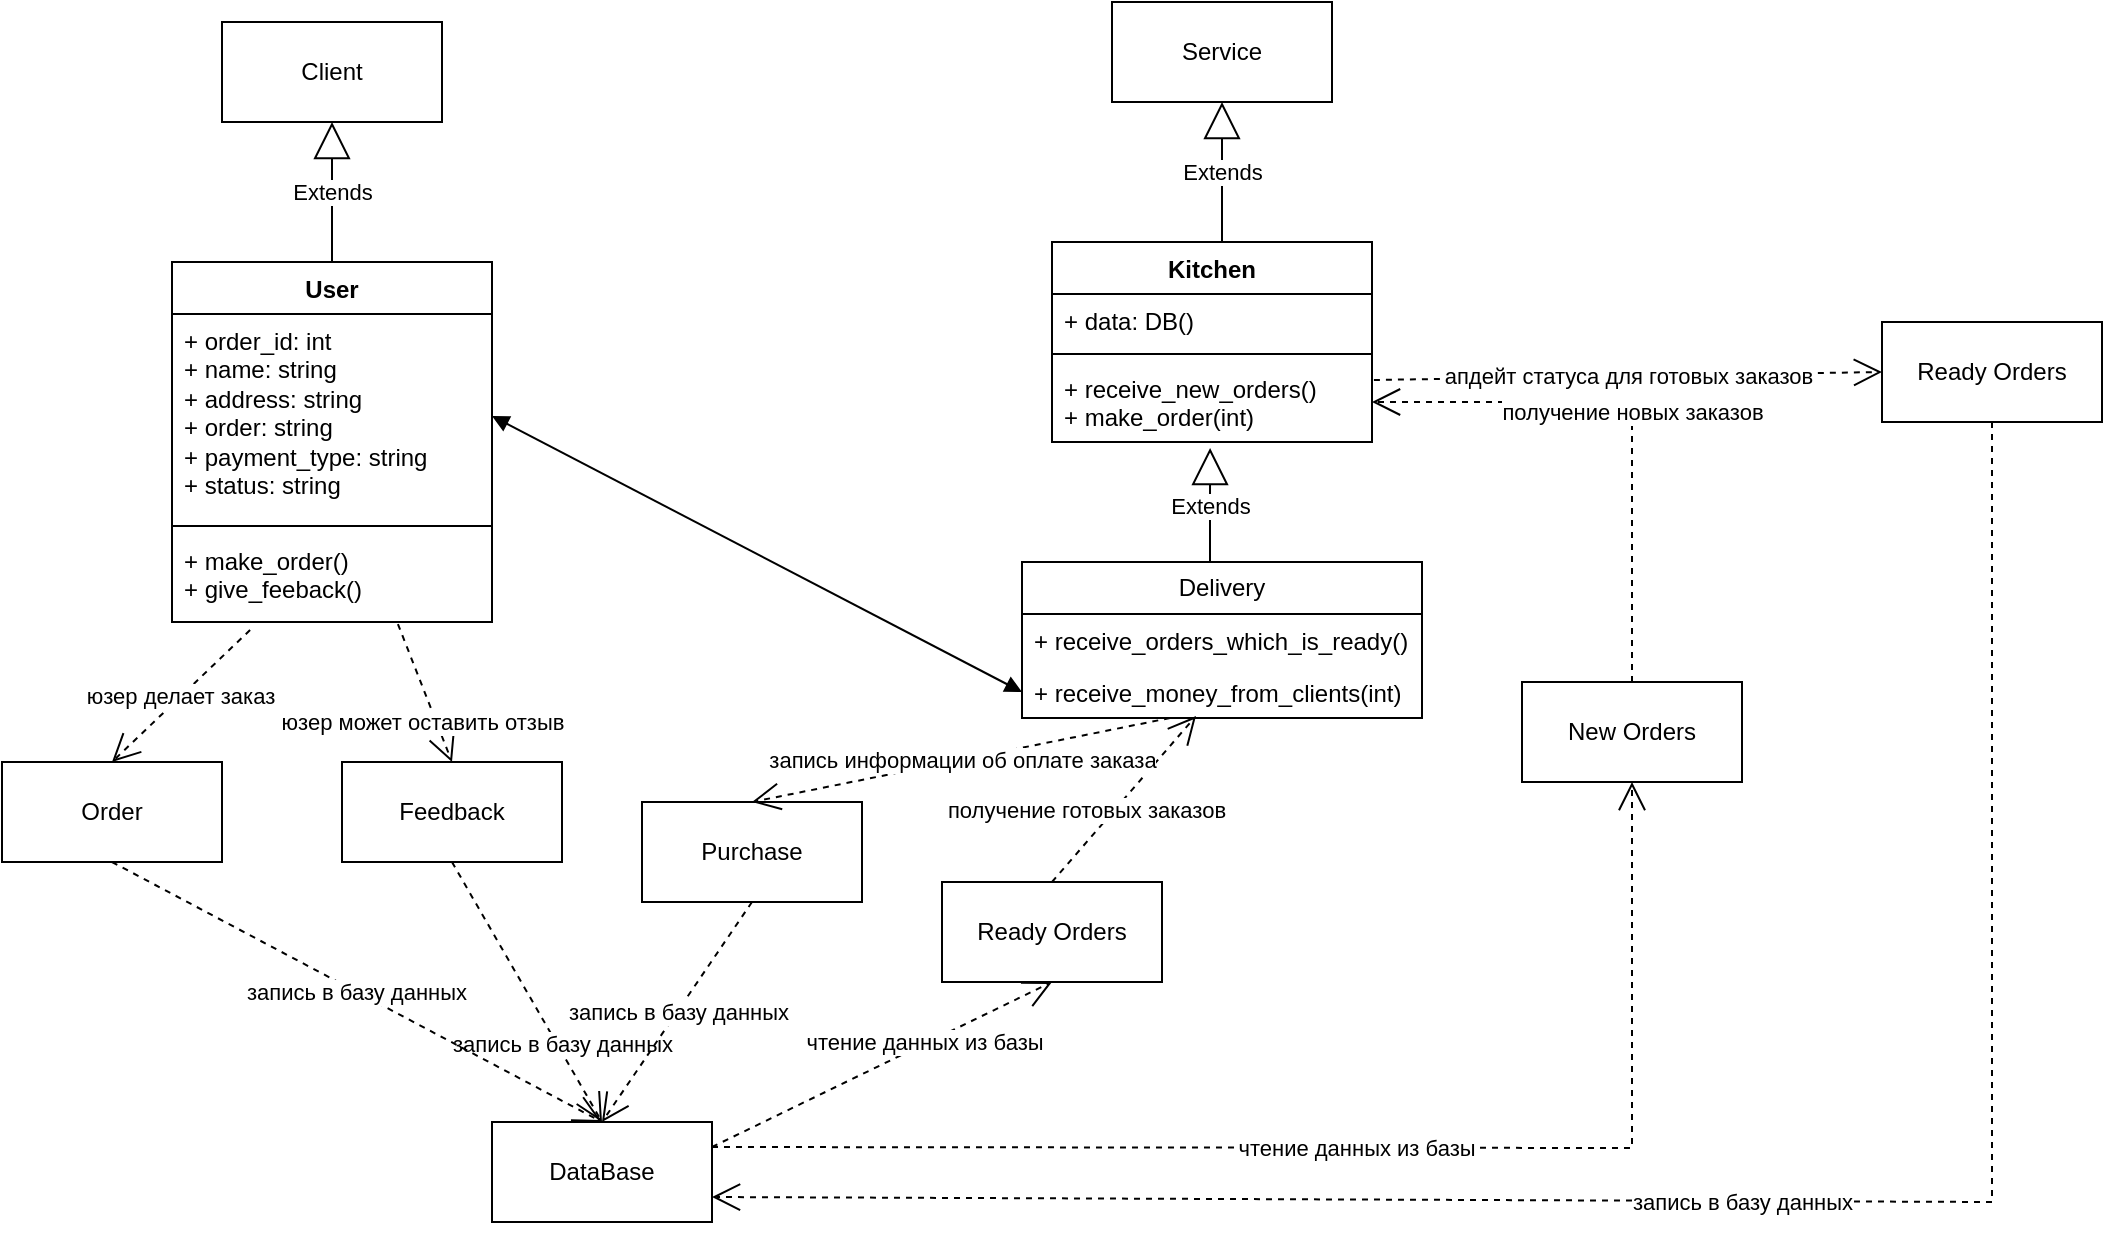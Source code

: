 <mxfile version="21.3.2" type="device">
  <diagram name="Page-1" id="K2pM_rMQWQo787NUlK6-">
    <mxGraphModel dx="2055" dy="788" grid="1" gridSize="10" guides="1" tooltips="1" connect="1" arrows="1" fold="1" page="1" pageScale="1" pageWidth="850" pageHeight="1100" math="0" shadow="0">
      <root>
        <mxCell id="0" />
        <mxCell id="1" parent="0" />
        <mxCell id="g8oJiTdSOKs6w7evgSrv-41" value="Client" style="html=1;whiteSpace=wrap;" vertex="1" parent="1">
          <mxGeometry y="40" width="110" height="50" as="geometry" />
        </mxCell>
        <mxCell id="g8oJiTdSOKs6w7evgSrv-42" value="Extends" style="endArrow=block;endSize=16;endFill=0;html=1;rounded=0;entryX=0.5;entryY=1;entryDx=0;entryDy=0;" edge="1" parent="1" target="g8oJiTdSOKs6w7evgSrv-41">
          <mxGeometry width="160" relative="1" as="geometry">
            <mxPoint x="55" y="160" as="sourcePoint" />
            <mxPoint x="390" y="310" as="targetPoint" />
          </mxGeometry>
        </mxCell>
        <mxCell id="g8oJiTdSOKs6w7evgSrv-44" value="User" style="swimlane;fontStyle=1;align=center;verticalAlign=top;childLayout=stackLayout;horizontal=1;startSize=26;horizontalStack=0;resizeParent=1;resizeParentMax=0;resizeLast=0;collapsible=1;marginBottom=0;whiteSpace=wrap;html=1;" vertex="1" parent="1">
          <mxGeometry x="-25" y="160" width="160" height="180" as="geometry" />
        </mxCell>
        <mxCell id="g8oJiTdSOKs6w7evgSrv-45" value="+&amp;nbsp;order_id&lt;span style=&quot;background-color: initial;&quot;&gt;: int&lt;br&gt;&lt;/span&gt;+&amp;nbsp;name: string&lt;br&gt;+&amp;nbsp;address: string&lt;br&gt;+&amp;nbsp;order: string&lt;br&gt;+&amp;nbsp;payment_type: string&lt;br&gt;+&amp;nbsp;status: string&lt;br&gt;" style="text;strokeColor=none;fillColor=none;align=left;verticalAlign=top;spacingLeft=4;spacingRight=4;overflow=hidden;rotatable=0;points=[[0,0.5],[1,0.5]];portConstraint=eastwest;whiteSpace=wrap;html=1;" vertex="1" parent="g8oJiTdSOKs6w7evgSrv-44">
          <mxGeometry y="26" width="160" height="102" as="geometry" />
        </mxCell>
        <mxCell id="g8oJiTdSOKs6w7evgSrv-46" value="" style="line;strokeWidth=1;fillColor=none;align=left;verticalAlign=middle;spacingTop=-1;spacingLeft=3;spacingRight=3;rotatable=0;labelPosition=right;points=[];portConstraint=eastwest;strokeColor=inherit;" vertex="1" parent="g8oJiTdSOKs6w7evgSrv-44">
          <mxGeometry y="128" width="160" height="8" as="geometry" />
        </mxCell>
        <mxCell id="g8oJiTdSOKs6w7evgSrv-47" value="+&amp;nbsp;make_order()&lt;br&gt;+ give_feeback()" style="text;strokeColor=none;fillColor=none;align=left;verticalAlign=top;spacingLeft=4;spacingRight=4;overflow=hidden;rotatable=0;points=[[0,0.5],[1,0.5]];portConstraint=eastwest;whiteSpace=wrap;html=1;" vertex="1" parent="g8oJiTdSOKs6w7evgSrv-44">
          <mxGeometry y="136" width="160" height="44" as="geometry" />
        </mxCell>
        <mxCell id="g8oJiTdSOKs6w7evgSrv-48" value="Service" style="html=1;whiteSpace=wrap;" vertex="1" parent="1">
          <mxGeometry x="445" y="30" width="110" height="50" as="geometry" />
        </mxCell>
        <mxCell id="g8oJiTdSOKs6w7evgSrv-49" value="Extends" style="endArrow=block;endSize=16;endFill=0;html=1;rounded=0;entryX=0.5;entryY=1;entryDx=0;entryDy=0;" edge="1" parent="1" target="g8oJiTdSOKs6w7evgSrv-48">
          <mxGeometry width="160" relative="1" as="geometry">
            <mxPoint x="500" y="150" as="sourcePoint" />
            <mxPoint x="545" y="300" as="targetPoint" />
          </mxGeometry>
        </mxCell>
        <mxCell id="g8oJiTdSOKs6w7evgSrv-50" value="Kitchen" style="swimlane;fontStyle=1;align=center;verticalAlign=top;childLayout=stackLayout;horizontal=1;startSize=26;horizontalStack=0;resizeParent=1;resizeParentMax=0;resizeLast=0;collapsible=1;marginBottom=0;whiteSpace=wrap;html=1;" vertex="1" parent="1">
          <mxGeometry x="415" y="150" width="160" height="100" as="geometry" />
        </mxCell>
        <mxCell id="g8oJiTdSOKs6w7evgSrv-51" value="+&amp;nbsp;data&lt;span style=&quot;background-color: initial;&quot;&gt;:&amp;nbsp;&lt;/span&gt;DB()" style="text;strokeColor=none;fillColor=none;align=left;verticalAlign=top;spacingLeft=4;spacingRight=4;overflow=hidden;rotatable=0;points=[[0,0.5],[1,0.5]];portConstraint=eastwest;whiteSpace=wrap;html=1;" vertex="1" parent="g8oJiTdSOKs6w7evgSrv-50">
          <mxGeometry y="26" width="160" height="26" as="geometry" />
        </mxCell>
        <mxCell id="g8oJiTdSOKs6w7evgSrv-52" value="" style="line;strokeWidth=1;fillColor=none;align=left;verticalAlign=middle;spacingTop=-1;spacingLeft=3;spacingRight=3;rotatable=0;labelPosition=right;points=[];portConstraint=eastwest;strokeColor=inherit;" vertex="1" parent="g8oJiTdSOKs6w7evgSrv-50">
          <mxGeometry y="52" width="160" height="8" as="geometry" />
        </mxCell>
        <mxCell id="g8oJiTdSOKs6w7evgSrv-53" value="+&amp;nbsp;receive_new_orders&lt;span style=&quot;background-color: initial;&quot;&gt;()&lt;br&gt;&lt;/span&gt;+&amp;nbsp;make_order(int)" style="text;strokeColor=none;fillColor=none;align=left;verticalAlign=top;spacingLeft=4;spacingRight=4;overflow=hidden;rotatable=0;points=[[0,0.5],[1,0.5]];portConstraint=eastwest;whiteSpace=wrap;html=1;" vertex="1" parent="g8oJiTdSOKs6w7evgSrv-50">
          <mxGeometry y="60" width="160" height="40" as="geometry" />
        </mxCell>
        <mxCell id="g8oJiTdSOKs6w7evgSrv-54" value="Extends" style="endArrow=block;endSize=16;endFill=0;html=1;rounded=0;entryX=0.494;entryY=1.075;entryDx=0;entryDy=0;entryPerimeter=0;" edge="1" parent="1" target="g8oJiTdSOKs6w7evgSrv-53">
          <mxGeometry width="160" relative="1" as="geometry">
            <mxPoint x="494" y="310" as="sourcePoint" />
            <mxPoint x="545" y="300" as="targetPoint" />
            <Array as="points">
              <mxPoint x="494" y="280" />
            </Array>
          </mxGeometry>
        </mxCell>
        <mxCell id="g8oJiTdSOKs6w7evgSrv-59" value="Delivery" style="swimlane;fontStyle=0;childLayout=stackLayout;horizontal=1;startSize=26;fillColor=none;horizontalStack=0;resizeParent=1;resizeParentMax=0;resizeLast=0;collapsible=1;marginBottom=0;whiteSpace=wrap;html=1;" vertex="1" parent="1">
          <mxGeometry x="400" y="310" width="200" height="78" as="geometry" />
        </mxCell>
        <mxCell id="g8oJiTdSOKs6w7evgSrv-60" value="+&amp;nbsp;receive_orders_which_is_ready()" style="text;strokeColor=none;fillColor=none;align=left;verticalAlign=top;spacingLeft=4;spacingRight=4;overflow=hidden;rotatable=0;points=[[0,0.5],[1,0.5]];portConstraint=eastwest;whiteSpace=wrap;html=1;" vertex="1" parent="g8oJiTdSOKs6w7evgSrv-59">
          <mxGeometry y="26" width="200" height="26" as="geometry" />
        </mxCell>
        <mxCell id="g8oJiTdSOKs6w7evgSrv-61" value="+&amp;nbsp;receive_money_from_clients(int)" style="text;strokeColor=none;fillColor=none;align=left;verticalAlign=top;spacingLeft=4;spacingRight=4;overflow=hidden;rotatable=0;points=[[0,0.5],[1,0.5]];portConstraint=eastwest;whiteSpace=wrap;html=1;" vertex="1" parent="g8oJiTdSOKs6w7evgSrv-59">
          <mxGeometry y="52" width="200" height="26" as="geometry" />
        </mxCell>
        <mxCell id="g8oJiTdSOKs6w7evgSrv-63" value="DataBase" style="html=1;whiteSpace=wrap;" vertex="1" parent="1">
          <mxGeometry x="135" y="590" width="110" height="50" as="geometry" />
        </mxCell>
        <mxCell id="g8oJiTdSOKs6w7evgSrv-70" value="Order" style="html=1;whiteSpace=wrap;" vertex="1" parent="1">
          <mxGeometry x="-110" y="410" width="110" height="50" as="geometry" />
        </mxCell>
        <mxCell id="g8oJiTdSOKs6w7evgSrv-71" value="Feedback" style="html=1;whiteSpace=wrap;" vertex="1" parent="1">
          <mxGeometry x="60" y="410" width="110" height="50" as="geometry" />
        </mxCell>
        <mxCell id="g8oJiTdSOKs6w7evgSrv-72" value="юзер делает заказ" style="endArrow=open;endSize=12;dashed=1;html=1;rounded=0;exitX=0.244;exitY=1.091;exitDx=0;exitDy=0;exitPerimeter=0;entryX=0.5;entryY=0;entryDx=0;entryDy=0;" edge="1" parent="1" source="g8oJiTdSOKs6w7evgSrv-47" target="g8oJiTdSOKs6w7evgSrv-70">
          <mxGeometry width="160" relative="1" as="geometry">
            <mxPoint x="10" y="510" as="sourcePoint" />
            <mxPoint x="170" y="510" as="targetPoint" />
          </mxGeometry>
        </mxCell>
        <mxCell id="g8oJiTdSOKs6w7evgSrv-73" value="юзер может оставить отзыв" style="endArrow=open;endSize=12;dashed=1;html=1;rounded=0;exitX=0.706;exitY=1.023;exitDx=0;exitDy=0;exitPerimeter=0;entryX=0.5;entryY=0;entryDx=0;entryDy=0;" edge="1" parent="1" source="g8oJiTdSOKs6w7evgSrv-47" target="g8oJiTdSOKs6w7evgSrv-71">
          <mxGeometry x="0.35" y="-7" width="160" relative="1" as="geometry">
            <mxPoint x="230" y="410" as="sourcePoint" />
            <mxPoint x="390" y="410" as="targetPoint" />
            <mxPoint as="offset" />
          </mxGeometry>
        </mxCell>
        <mxCell id="g8oJiTdSOKs6w7evgSrv-74" value="запись в базу данных" style="endArrow=open;endSize=12;dashed=1;html=1;rounded=0;exitX=0.5;exitY=1;exitDx=0;exitDy=0;entryX=0.5;entryY=0;entryDx=0;entryDy=0;" edge="1" parent="1" source="g8oJiTdSOKs6w7evgSrv-71" target="g8oJiTdSOKs6w7evgSrv-63">
          <mxGeometry x="0.405" y="3" width="160" relative="1" as="geometry">
            <mxPoint x="230" y="410" as="sourcePoint" />
            <mxPoint x="390" y="410" as="targetPoint" />
            <mxPoint y="1" as="offset" />
          </mxGeometry>
        </mxCell>
        <mxCell id="g8oJiTdSOKs6w7evgSrv-75" value="запись в базу данных" style="endArrow=open;endSize=12;dashed=1;html=1;rounded=0;exitX=0.5;exitY=1;exitDx=0;exitDy=0;entryX=0.5;entryY=0;entryDx=0;entryDy=0;" edge="1" parent="1" source="g8oJiTdSOKs6w7evgSrv-70" target="g8oJiTdSOKs6w7evgSrv-63">
          <mxGeometry width="160" relative="1" as="geometry">
            <mxPoint x="-100" y="560" as="sourcePoint" />
            <mxPoint x="60" y="560" as="targetPoint" />
          </mxGeometry>
        </mxCell>
        <mxCell id="g8oJiTdSOKs6w7evgSrv-76" value="Purchase" style="html=1;whiteSpace=wrap;" vertex="1" parent="1">
          <mxGeometry x="210" y="430" width="110" height="50" as="geometry" />
        </mxCell>
        <mxCell id="g8oJiTdSOKs6w7evgSrv-79" value="New Orders" style="html=1;whiteSpace=wrap;" vertex="1" parent="1">
          <mxGeometry x="650" y="370" width="110" height="50" as="geometry" />
        </mxCell>
        <mxCell id="g8oJiTdSOKs6w7evgSrv-80" value="Ready Orders" style="html=1;whiteSpace=wrap;" vertex="1" parent="1">
          <mxGeometry x="360" y="470" width="110" height="50" as="geometry" />
        </mxCell>
        <mxCell id="g8oJiTdSOKs6w7evgSrv-86" value="чтение данных из базы" style="endArrow=open;endSize=12;dashed=1;html=1;rounded=0;exitX=1;exitY=0.25;exitDx=0;exitDy=0;entryX=0.5;entryY=1;entryDx=0;entryDy=0;" edge="1" parent="1" source="g8oJiTdSOKs6w7evgSrv-63" target="g8oJiTdSOKs6w7evgSrv-79">
          <mxGeometry x="0.002" width="160" relative="1" as="geometry">
            <mxPoint x="255" y="613" as="sourcePoint" />
            <mxPoint x="329" y="530" as="targetPoint" />
            <Array as="points">
              <mxPoint x="705" y="603" />
            </Array>
            <mxPoint as="offset" />
          </mxGeometry>
        </mxCell>
        <mxCell id="g8oJiTdSOKs6w7evgSrv-87" value="чтение данных из базы" style="endArrow=open;endSize=12;dashed=1;html=1;rounded=0;exitX=1;exitY=0.25;exitDx=0;exitDy=0;entryX=0.5;entryY=1;entryDx=0;entryDy=0;" edge="1" parent="1" source="g8oJiTdSOKs6w7evgSrv-63" target="g8oJiTdSOKs6w7evgSrv-80">
          <mxGeometry x="0.251" y="1" width="160" relative="1" as="geometry">
            <mxPoint x="255" y="613" as="sourcePoint" />
            <mxPoint x="480" y="530" as="targetPoint" />
            <mxPoint as="offset" />
          </mxGeometry>
        </mxCell>
        <mxCell id="g8oJiTdSOKs6w7evgSrv-90" value="получение новых заказов" style="endArrow=open;endSize=12;dashed=1;html=1;rounded=0;exitX=0.5;exitY=0;exitDx=0;exitDy=0;entryX=1;entryY=0.5;entryDx=0;entryDy=0;" edge="1" parent="1" source="g8oJiTdSOKs6w7evgSrv-79" target="g8oJiTdSOKs6w7evgSrv-53">
          <mxGeometry width="160" relative="1" as="geometry">
            <mxPoint x="335" y="480" as="sourcePoint" />
            <mxPoint x="720" y="200" as="targetPoint" />
            <Array as="points">
              <mxPoint x="705" y="230" />
            </Array>
          </mxGeometry>
        </mxCell>
        <mxCell id="g8oJiTdSOKs6w7evgSrv-91" value="получение готовых заказов" style="endArrow=open;endSize=12;dashed=1;html=1;rounded=0;exitX=0.5;exitY=0;exitDx=0;exitDy=0;entryX=0.435;entryY=0.962;entryDx=0;entryDy=0;entryPerimeter=0;" edge="1" parent="1" source="g8oJiTdSOKs6w7evgSrv-80" target="g8oJiTdSOKs6w7evgSrv-61">
          <mxGeometry x="-0.33" y="10" width="160" relative="1" as="geometry">
            <mxPoint x="480" y="480" as="sourcePoint" />
            <mxPoint x="520" y="440" as="targetPoint" />
            <mxPoint y="-1" as="offset" />
          </mxGeometry>
        </mxCell>
        <mxCell id="g8oJiTdSOKs6w7evgSrv-92" value="запись в базу данных" style="endArrow=open;endSize=12;dashed=1;html=1;rounded=0;entryX=0.5;entryY=0;entryDx=0;entryDy=0;exitX=0.5;exitY=1;exitDx=0;exitDy=0;" edge="1" parent="1" source="g8oJiTdSOKs6w7evgSrv-76" target="g8oJiTdSOKs6w7evgSrv-63">
          <mxGeometry width="160" relative="1" as="geometry">
            <mxPoint x="230" y="430" as="sourcePoint" />
            <mxPoint x="390" y="430" as="targetPoint" />
          </mxGeometry>
        </mxCell>
        <mxCell id="g8oJiTdSOKs6w7evgSrv-93" value="запись информации об оплате заказа" style="endArrow=open;endSize=12;dashed=1;html=1;rounded=0;entryX=0.5;entryY=0;entryDx=0;entryDy=0;exitX=0.37;exitY=1;exitDx=0;exitDy=0;exitPerimeter=0;" edge="1" parent="1" source="g8oJiTdSOKs6w7evgSrv-61" target="g8oJiTdSOKs6w7evgSrv-76">
          <mxGeometry width="160" relative="1" as="geometry">
            <mxPoint x="230" y="430" as="sourcePoint" />
            <mxPoint x="300" y="380" as="targetPoint" />
          </mxGeometry>
        </mxCell>
        <mxCell id="g8oJiTdSOKs6w7evgSrv-95" value="" style="endArrow=block;startArrow=block;endFill=1;startFill=1;html=1;rounded=0;entryX=0;entryY=0.5;entryDx=0;entryDy=0;exitX=1;exitY=0.5;exitDx=0;exitDy=0;" edge="1" parent="1" source="g8oJiTdSOKs6w7evgSrv-45" target="g8oJiTdSOKs6w7evgSrv-61">
          <mxGeometry width="160" relative="1" as="geometry">
            <mxPoint x="170" y="320" as="sourcePoint" />
            <mxPoint x="330" y="320" as="targetPoint" />
          </mxGeometry>
        </mxCell>
        <mxCell id="g8oJiTdSOKs6w7evgSrv-96" value="апдейт статуса для готовых заказов" style="endArrow=open;endSize=12;dashed=1;html=1;rounded=0;exitX=1.006;exitY=0.225;exitDx=0;exitDy=0;exitPerimeter=0;entryX=0;entryY=0.5;entryDx=0;entryDy=0;" edge="1" parent="1" source="g8oJiTdSOKs6w7evgSrv-53" target="g8oJiTdSOKs6w7evgSrv-97">
          <mxGeometry width="160" relative="1" as="geometry">
            <mxPoint x="610" y="190" as="sourcePoint" />
            <mxPoint x="780" y="219" as="targetPoint" />
          </mxGeometry>
        </mxCell>
        <mxCell id="g8oJiTdSOKs6w7evgSrv-97" value="Ready Orders" style="html=1;whiteSpace=wrap;" vertex="1" parent="1">
          <mxGeometry x="830" y="190" width="110" height="50" as="geometry" />
        </mxCell>
        <mxCell id="g8oJiTdSOKs6w7evgSrv-98" value="запись в базу данных" style="endArrow=open;endSize=12;dashed=1;html=1;rounded=0;exitX=0.5;exitY=1;exitDx=0;exitDy=0;entryX=1;entryY=0.75;entryDx=0;entryDy=0;" edge="1" parent="1" source="g8oJiTdSOKs6w7evgSrv-97" target="g8oJiTdSOKs6w7evgSrv-63">
          <mxGeometry width="160" relative="1" as="geometry">
            <mxPoint x="780" y="348.5" as="sourcePoint" />
            <mxPoint x="940" y="348.5" as="targetPoint" />
            <Array as="points">
              <mxPoint x="885" y="630" />
            </Array>
            <mxPoint as="offset" />
          </mxGeometry>
        </mxCell>
      </root>
    </mxGraphModel>
  </diagram>
</mxfile>
